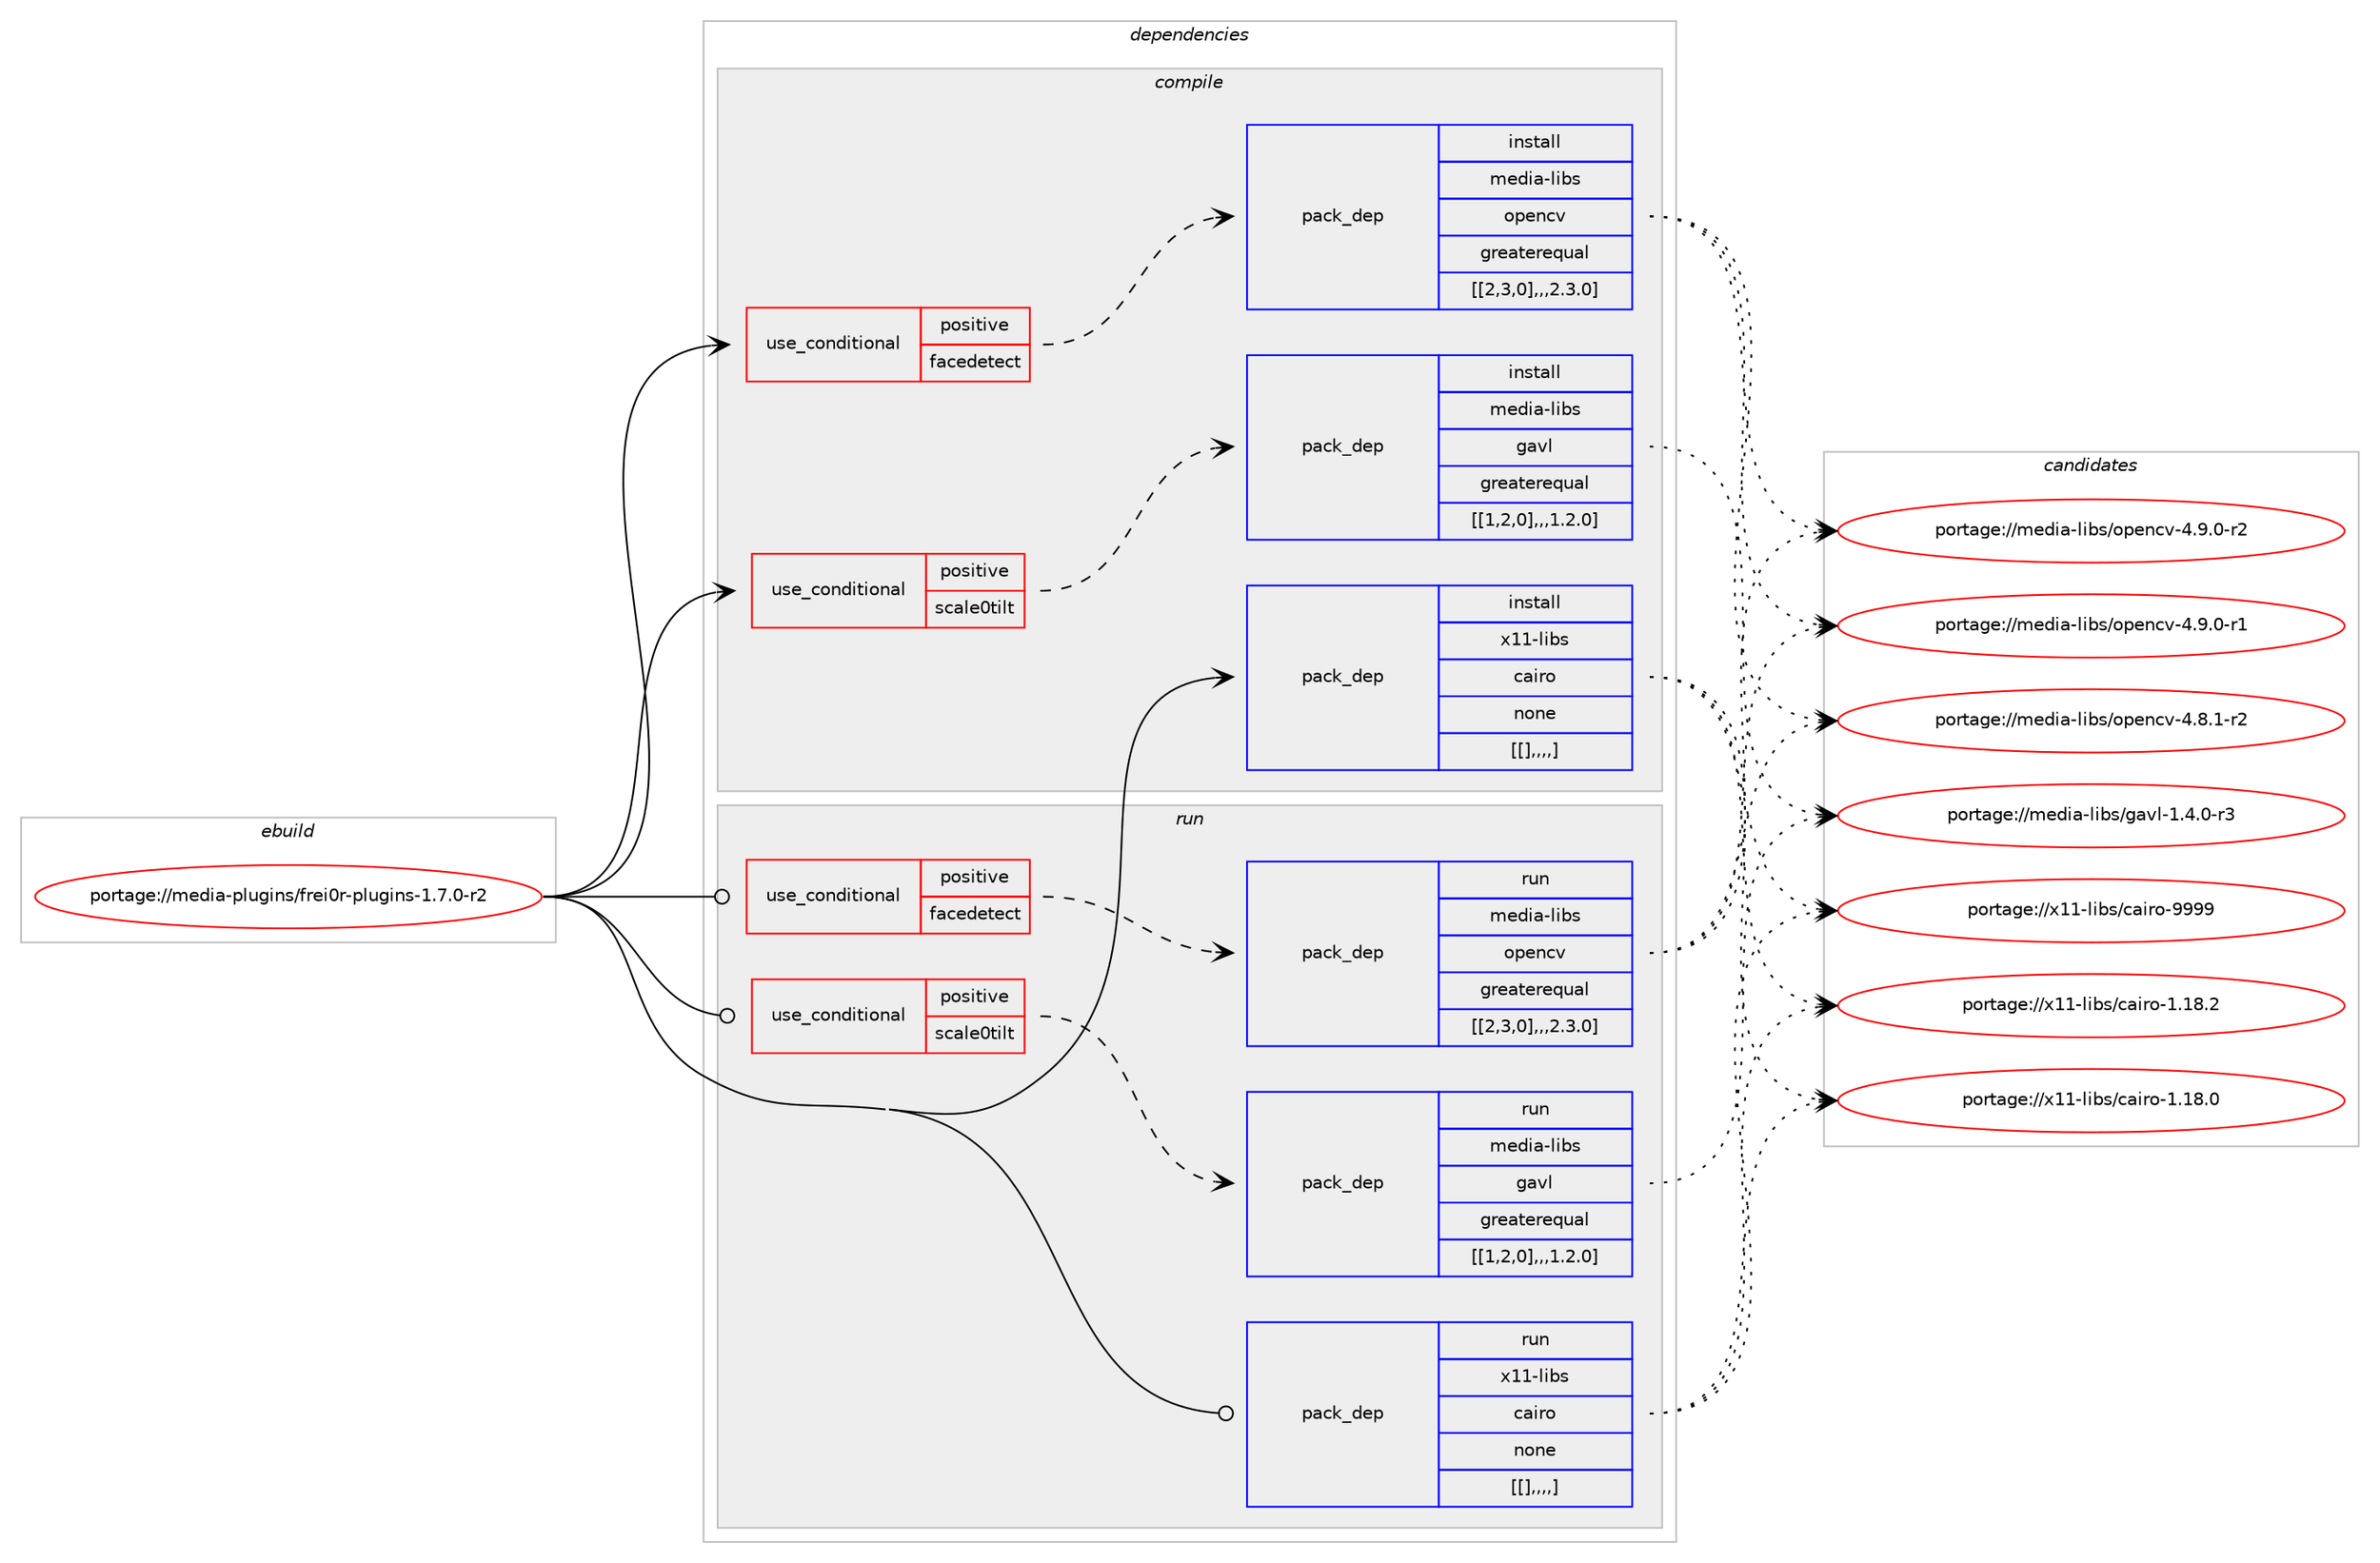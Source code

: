 digraph prolog {

# *************
# Graph options
# *************

newrank=true;
concentrate=true;
compound=true;
graph [rankdir=LR,fontname=Helvetica,fontsize=10,ranksep=1.5];#, ranksep=2.5, nodesep=0.2];
edge  [arrowhead=vee];
node  [fontname=Helvetica,fontsize=10];

# **********
# The ebuild
# **********

subgraph cluster_leftcol {
color=gray;
label=<<i>ebuild</i>>;
id [label="portage://media-plugins/frei0r-plugins-1.7.0-r2", color=red, width=4, href="../media-plugins/frei0r-plugins-1.7.0-r2.svg"];
}

# ****************
# The dependencies
# ****************

subgraph cluster_midcol {
color=gray;
label=<<i>dependencies</i>>;
subgraph cluster_compile {
fillcolor="#eeeeee";
style=filled;
label=<<i>compile</i>>;
subgraph cond82234 {
dependency324751 [label=<<TABLE BORDER="0" CELLBORDER="1" CELLSPACING="0" CELLPADDING="4"><TR><TD ROWSPAN="3" CELLPADDING="10">use_conditional</TD></TR><TR><TD>positive</TD></TR><TR><TD>facedetect</TD></TR></TABLE>>, shape=none, color=red];
subgraph pack239966 {
dependency324752 [label=<<TABLE BORDER="0" CELLBORDER="1" CELLSPACING="0" CELLPADDING="4" WIDTH="220"><TR><TD ROWSPAN="6" CELLPADDING="30">pack_dep</TD></TR><TR><TD WIDTH="110">install</TD></TR><TR><TD>media-libs</TD></TR><TR><TD>opencv</TD></TR><TR><TD>greaterequal</TD></TR><TR><TD>[[2,3,0],,,2.3.0]</TD></TR></TABLE>>, shape=none, color=blue];
}
dependency324751:e -> dependency324752:w [weight=20,style="dashed",arrowhead="vee"];
}
id:e -> dependency324751:w [weight=20,style="solid",arrowhead="vee"];
subgraph cond82235 {
dependency324753 [label=<<TABLE BORDER="0" CELLBORDER="1" CELLSPACING="0" CELLPADDING="4"><TR><TD ROWSPAN="3" CELLPADDING="10">use_conditional</TD></TR><TR><TD>positive</TD></TR><TR><TD>scale0tilt</TD></TR></TABLE>>, shape=none, color=red];
subgraph pack239967 {
dependency324754 [label=<<TABLE BORDER="0" CELLBORDER="1" CELLSPACING="0" CELLPADDING="4" WIDTH="220"><TR><TD ROWSPAN="6" CELLPADDING="30">pack_dep</TD></TR><TR><TD WIDTH="110">install</TD></TR><TR><TD>media-libs</TD></TR><TR><TD>gavl</TD></TR><TR><TD>greaterequal</TD></TR><TR><TD>[[1,2,0],,,1.2.0]</TD></TR></TABLE>>, shape=none, color=blue];
}
dependency324753:e -> dependency324754:w [weight=20,style="dashed",arrowhead="vee"];
}
id:e -> dependency324753:w [weight=20,style="solid",arrowhead="vee"];
subgraph pack239968 {
dependency324755 [label=<<TABLE BORDER="0" CELLBORDER="1" CELLSPACING="0" CELLPADDING="4" WIDTH="220"><TR><TD ROWSPAN="6" CELLPADDING="30">pack_dep</TD></TR><TR><TD WIDTH="110">install</TD></TR><TR><TD>x11-libs</TD></TR><TR><TD>cairo</TD></TR><TR><TD>none</TD></TR><TR><TD>[[],,,,]</TD></TR></TABLE>>, shape=none, color=blue];
}
id:e -> dependency324755:w [weight=20,style="solid",arrowhead="vee"];
}
subgraph cluster_compileandrun {
fillcolor="#eeeeee";
style=filled;
label=<<i>compile and run</i>>;
}
subgraph cluster_run {
fillcolor="#eeeeee";
style=filled;
label=<<i>run</i>>;
subgraph cond82236 {
dependency324756 [label=<<TABLE BORDER="0" CELLBORDER="1" CELLSPACING="0" CELLPADDING="4"><TR><TD ROWSPAN="3" CELLPADDING="10">use_conditional</TD></TR><TR><TD>positive</TD></TR><TR><TD>facedetect</TD></TR></TABLE>>, shape=none, color=red];
subgraph pack239969 {
dependency324757 [label=<<TABLE BORDER="0" CELLBORDER="1" CELLSPACING="0" CELLPADDING="4" WIDTH="220"><TR><TD ROWSPAN="6" CELLPADDING="30">pack_dep</TD></TR><TR><TD WIDTH="110">run</TD></TR><TR><TD>media-libs</TD></TR><TR><TD>opencv</TD></TR><TR><TD>greaterequal</TD></TR><TR><TD>[[2,3,0],,,2.3.0]</TD></TR></TABLE>>, shape=none, color=blue];
}
dependency324756:e -> dependency324757:w [weight=20,style="dashed",arrowhead="vee"];
}
id:e -> dependency324756:w [weight=20,style="solid",arrowhead="odot"];
subgraph cond82237 {
dependency324758 [label=<<TABLE BORDER="0" CELLBORDER="1" CELLSPACING="0" CELLPADDING="4"><TR><TD ROWSPAN="3" CELLPADDING="10">use_conditional</TD></TR><TR><TD>positive</TD></TR><TR><TD>scale0tilt</TD></TR></TABLE>>, shape=none, color=red];
subgraph pack239970 {
dependency324759 [label=<<TABLE BORDER="0" CELLBORDER="1" CELLSPACING="0" CELLPADDING="4" WIDTH="220"><TR><TD ROWSPAN="6" CELLPADDING="30">pack_dep</TD></TR><TR><TD WIDTH="110">run</TD></TR><TR><TD>media-libs</TD></TR><TR><TD>gavl</TD></TR><TR><TD>greaterequal</TD></TR><TR><TD>[[1,2,0],,,1.2.0]</TD></TR></TABLE>>, shape=none, color=blue];
}
dependency324758:e -> dependency324759:w [weight=20,style="dashed",arrowhead="vee"];
}
id:e -> dependency324758:w [weight=20,style="solid",arrowhead="odot"];
subgraph pack239971 {
dependency324760 [label=<<TABLE BORDER="0" CELLBORDER="1" CELLSPACING="0" CELLPADDING="4" WIDTH="220"><TR><TD ROWSPAN="6" CELLPADDING="30">pack_dep</TD></TR><TR><TD WIDTH="110">run</TD></TR><TR><TD>x11-libs</TD></TR><TR><TD>cairo</TD></TR><TR><TD>none</TD></TR><TR><TD>[[],,,,]</TD></TR></TABLE>>, shape=none, color=blue];
}
id:e -> dependency324760:w [weight=20,style="solid",arrowhead="odot"];
}
}

# **************
# The candidates
# **************

subgraph cluster_choices {
rank=same;
color=gray;
label=<<i>candidates</i>>;

subgraph choice239966 {
color=black;
nodesep=1;
choice10910110010597451081059811547111112101110991184552465746484511450 [label="portage://media-libs/opencv-4.9.0-r2", color=red, width=4,href="../media-libs/opencv-4.9.0-r2.svg"];
choice10910110010597451081059811547111112101110991184552465746484511449 [label="portage://media-libs/opencv-4.9.0-r1", color=red, width=4,href="../media-libs/opencv-4.9.0-r1.svg"];
choice10910110010597451081059811547111112101110991184552465646494511450 [label="portage://media-libs/opencv-4.8.1-r2", color=red, width=4,href="../media-libs/opencv-4.8.1-r2.svg"];
dependency324752:e -> choice10910110010597451081059811547111112101110991184552465746484511450:w [style=dotted,weight="100"];
dependency324752:e -> choice10910110010597451081059811547111112101110991184552465746484511449:w [style=dotted,weight="100"];
dependency324752:e -> choice10910110010597451081059811547111112101110991184552465646494511450:w [style=dotted,weight="100"];
}
subgraph choice239967 {
color=black;
nodesep=1;
choice10910110010597451081059811547103971181084549465246484511451 [label="portage://media-libs/gavl-1.4.0-r3", color=red, width=4,href="../media-libs/gavl-1.4.0-r3.svg"];
dependency324754:e -> choice10910110010597451081059811547103971181084549465246484511451:w [style=dotted,weight="100"];
}
subgraph choice239968 {
color=black;
nodesep=1;
choice120494945108105981154799971051141114557575757 [label="portage://x11-libs/cairo-9999", color=red, width=4,href="../x11-libs/cairo-9999.svg"];
choice1204949451081059811547999710511411145494649564650 [label="portage://x11-libs/cairo-1.18.2", color=red, width=4,href="../x11-libs/cairo-1.18.2.svg"];
choice1204949451081059811547999710511411145494649564648 [label="portage://x11-libs/cairo-1.18.0", color=red, width=4,href="../x11-libs/cairo-1.18.0.svg"];
dependency324755:e -> choice120494945108105981154799971051141114557575757:w [style=dotted,weight="100"];
dependency324755:e -> choice1204949451081059811547999710511411145494649564650:w [style=dotted,weight="100"];
dependency324755:e -> choice1204949451081059811547999710511411145494649564648:w [style=dotted,weight="100"];
}
subgraph choice239969 {
color=black;
nodesep=1;
choice10910110010597451081059811547111112101110991184552465746484511450 [label="portage://media-libs/opencv-4.9.0-r2", color=red, width=4,href="../media-libs/opencv-4.9.0-r2.svg"];
choice10910110010597451081059811547111112101110991184552465746484511449 [label="portage://media-libs/opencv-4.9.0-r1", color=red, width=4,href="../media-libs/opencv-4.9.0-r1.svg"];
choice10910110010597451081059811547111112101110991184552465646494511450 [label="portage://media-libs/opencv-4.8.1-r2", color=red, width=4,href="../media-libs/opencv-4.8.1-r2.svg"];
dependency324757:e -> choice10910110010597451081059811547111112101110991184552465746484511450:w [style=dotted,weight="100"];
dependency324757:e -> choice10910110010597451081059811547111112101110991184552465746484511449:w [style=dotted,weight="100"];
dependency324757:e -> choice10910110010597451081059811547111112101110991184552465646494511450:w [style=dotted,weight="100"];
}
subgraph choice239970 {
color=black;
nodesep=1;
choice10910110010597451081059811547103971181084549465246484511451 [label="portage://media-libs/gavl-1.4.0-r3", color=red, width=4,href="../media-libs/gavl-1.4.0-r3.svg"];
dependency324759:e -> choice10910110010597451081059811547103971181084549465246484511451:w [style=dotted,weight="100"];
}
subgraph choice239971 {
color=black;
nodesep=1;
choice120494945108105981154799971051141114557575757 [label="portage://x11-libs/cairo-9999", color=red, width=4,href="../x11-libs/cairo-9999.svg"];
choice1204949451081059811547999710511411145494649564650 [label="portage://x11-libs/cairo-1.18.2", color=red, width=4,href="../x11-libs/cairo-1.18.2.svg"];
choice1204949451081059811547999710511411145494649564648 [label="portage://x11-libs/cairo-1.18.0", color=red, width=4,href="../x11-libs/cairo-1.18.0.svg"];
dependency324760:e -> choice120494945108105981154799971051141114557575757:w [style=dotted,weight="100"];
dependency324760:e -> choice1204949451081059811547999710511411145494649564650:w [style=dotted,weight="100"];
dependency324760:e -> choice1204949451081059811547999710511411145494649564648:w [style=dotted,weight="100"];
}
}

}
